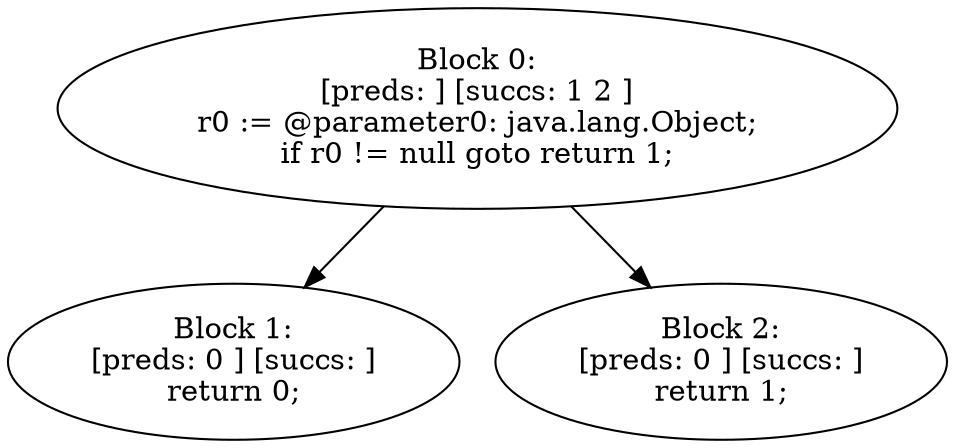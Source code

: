 digraph "unitGraph" {
    "Block 0:
[preds: ] [succs: 1 2 ]
r0 := @parameter0: java.lang.Object;
if r0 != null goto return 1;
"
    "Block 1:
[preds: 0 ] [succs: ]
return 0;
"
    "Block 2:
[preds: 0 ] [succs: ]
return 1;
"
    "Block 0:
[preds: ] [succs: 1 2 ]
r0 := @parameter0: java.lang.Object;
if r0 != null goto return 1;
"->"Block 1:
[preds: 0 ] [succs: ]
return 0;
";
    "Block 0:
[preds: ] [succs: 1 2 ]
r0 := @parameter0: java.lang.Object;
if r0 != null goto return 1;
"->"Block 2:
[preds: 0 ] [succs: ]
return 1;
";
}
